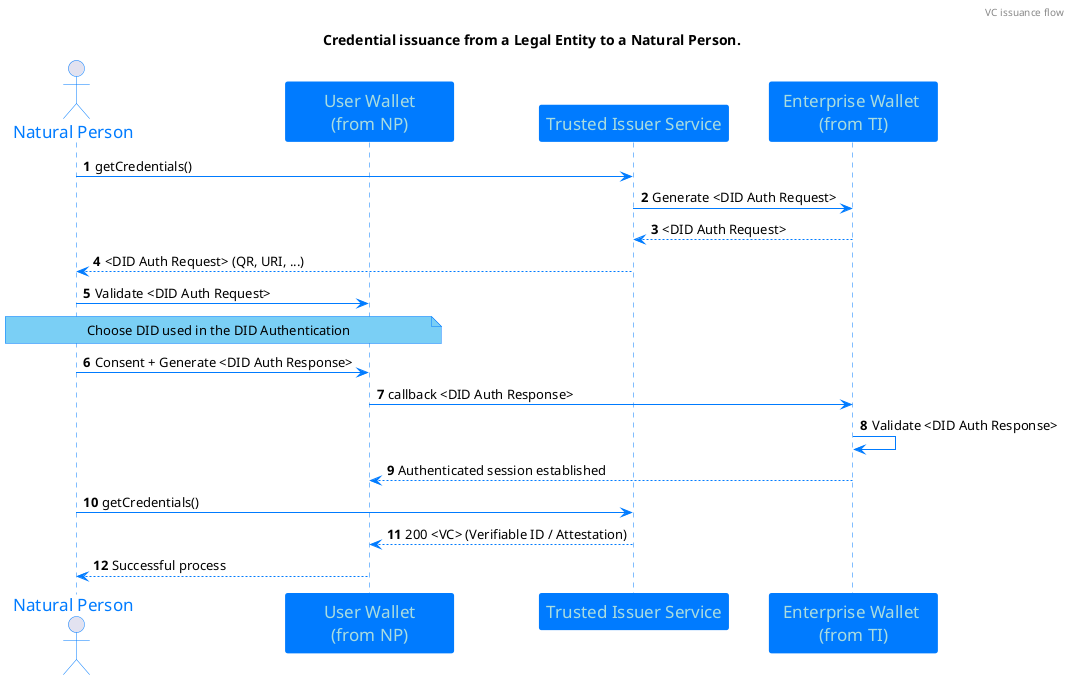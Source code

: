 @startuml
'https://plantuml.com/sequence-diagram

skinparam classFontColor 007BFF
skinparam classFontSize 12
skinparam classFontName Aapex
skinparam backgroundColor white
skinparam minClassWidth 155
skinparam nodesep 34
skinparam ranksep 70

skinparam sequence {
ArrowColor 007BFF
ActorBorderColor 007BFF
LifeLineBorderColor 007BFF
LifeLineBackgroundColor 007BFF

ParticipantBorderColor 007BFF
ParticipantBackgroundColor 007BFF
ParticipantFontName Impact
ParticipantFontSize 17
ParticipantFontColor #A9DCDF

'ActorBackgroundColor aqua
ActorFontColor 007BFF
ActorFontSize 17
ActorFontName Aapex
}

skinparam class {
BorderColor 007BFF
ArrowColor 007BFF
BackgroundColor white
}

skinparam interface {
BorderColor 007BFF
ArrowColor 007BFF
}

skinparam note {
BorderColor 007BFF
BackgroundColor 7ACFF5
}


autonumber

header VC issuance flow
title
Credential issuance from a Legal Entity to a Natural Person.
end title
autonumber
actor "Natural Person" as NP
participant "User Wallet\n(from NP)" as UW
participant "Trusted Issuer Service" as TI
participant "Enterprise Wallet \n(from TI)" as EW

NP -> TI: getCredentials()
TI -> EW: Generate <DID Auth Request>
EW --> TI: <DID Auth Request>
TI --> NP: <DID Auth Request> (QR, URI, ...)
NP -> UW: Validate <DID Auth Request>
note over NP, UW: Choose DID used in the DID Authentication
NP -> UW: Consent + Generate <DID Auth Response>
UW -> EW: callback <DID Auth Response>
EW -> EW: Validate <DID Auth Response>
EW --> UW: Authenticated session established
NP -> TI: getCredentials()
TI --> UW: 200 <VC> (Verifiable ID / Attestation)
UW --> NP: Successful process
@enduml
